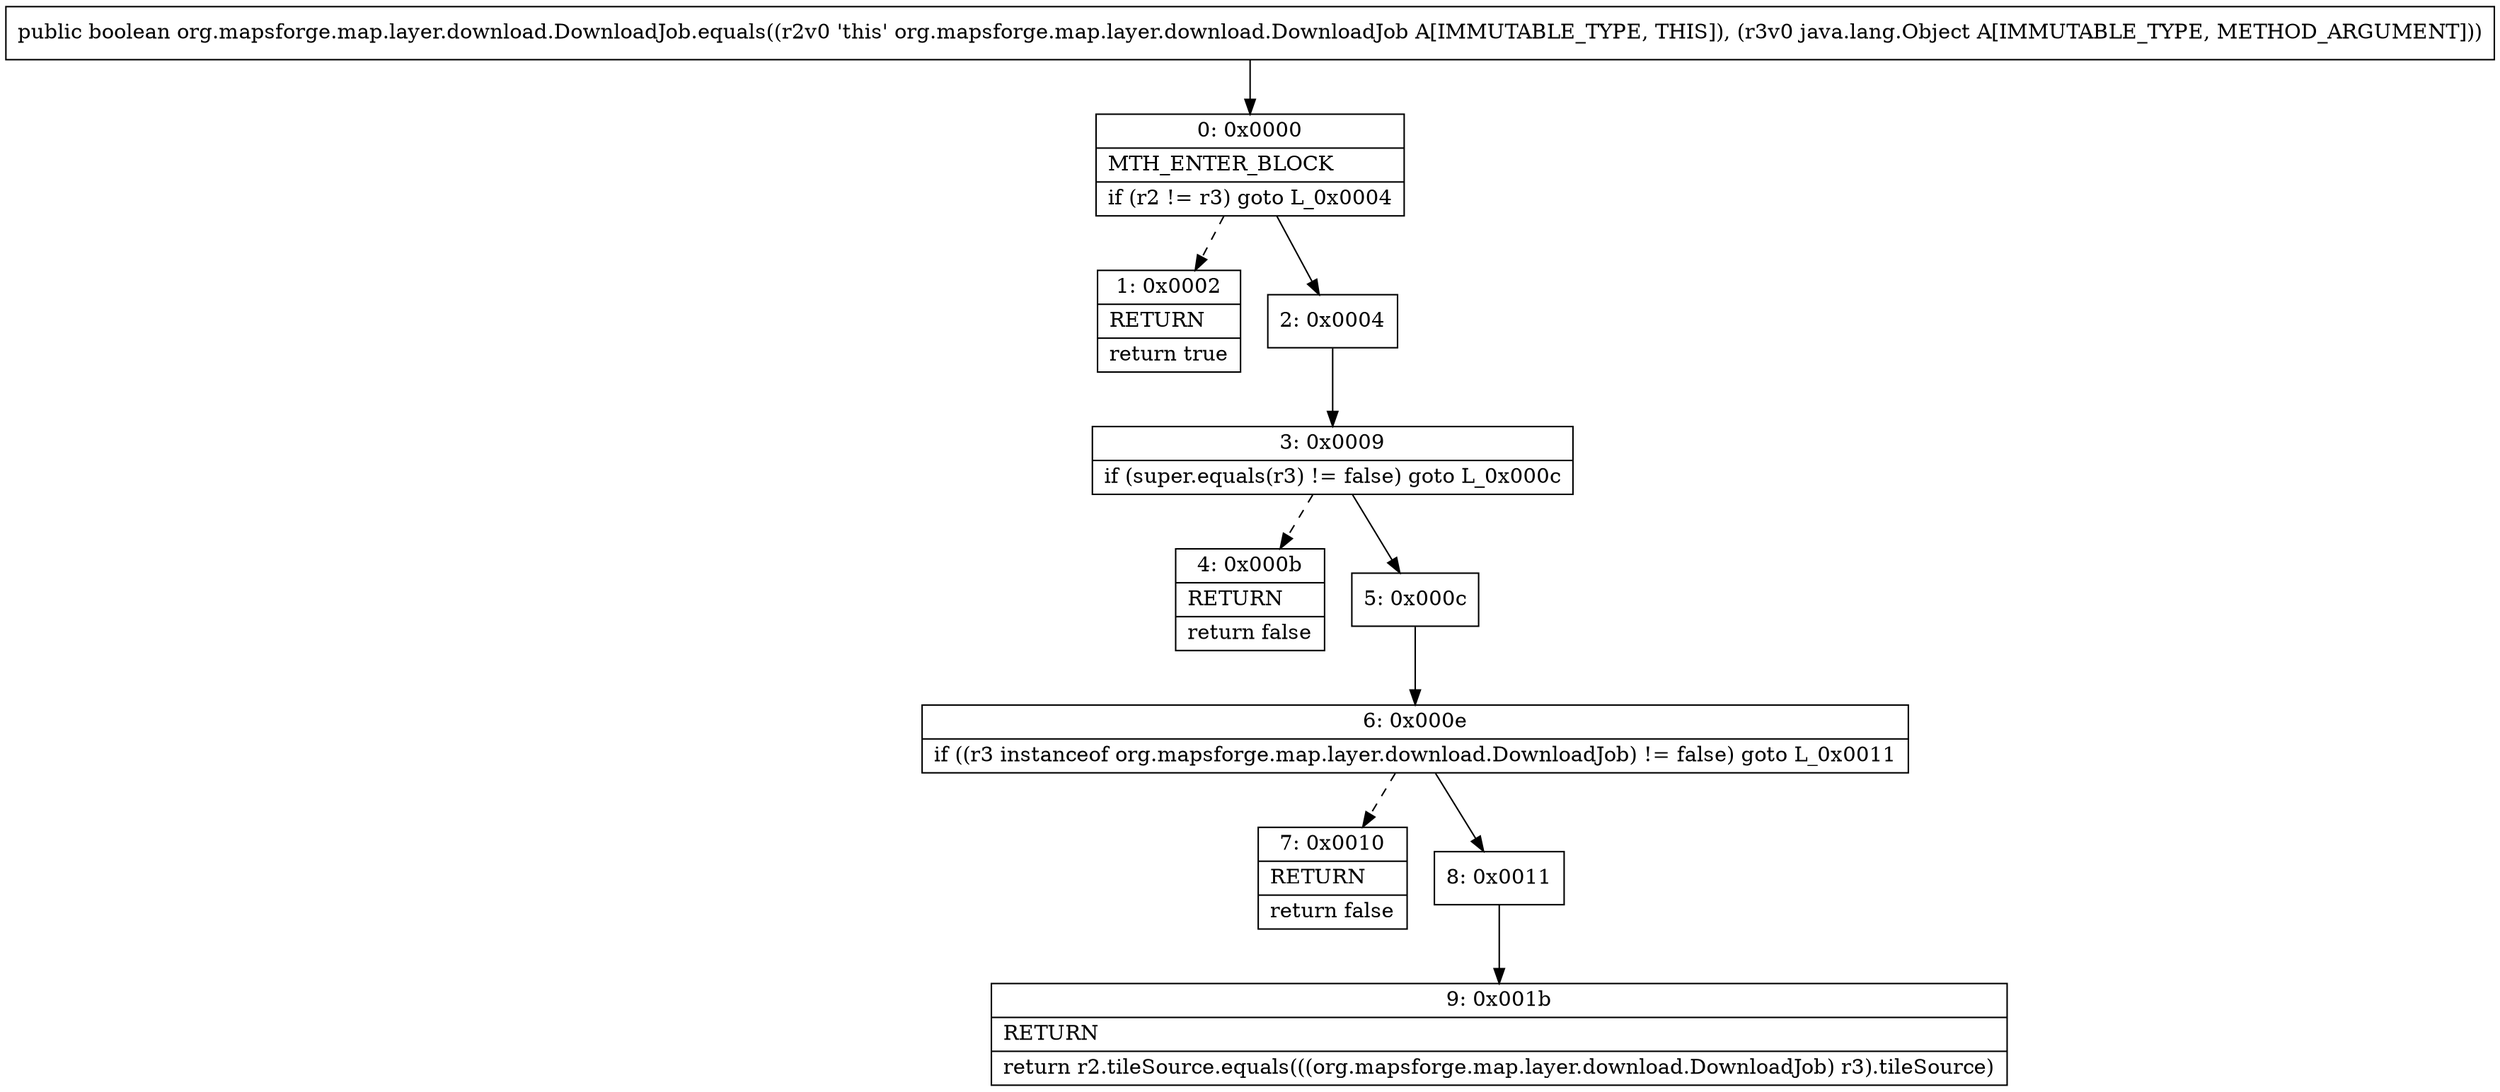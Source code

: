 digraph "CFG fororg.mapsforge.map.layer.download.DownloadJob.equals(Ljava\/lang\/Object;)Z" {
Node_0 [shape=record,label="{0\:\ 0x0000|MTH_ENTER_BLOCK\l|if (r2 != r3) goto L_0x0004\l}"];
Node_1 [shape=record,label="{1\:\ 0x0002|RETURN\l|return true\l}"];
Node_2 [shape=record,label="{2\:\ 0x0004}"];
Node_3 [shape=record,label="{3\:\ 0x0009|if (super.equals(r3) != false) goto L_0x000c\l}"];
Node_4 [shape=record,label="{4\:\ 0x000b|RETURN\l|return false\l}"];
Node_5 [shape=record,label="{5\:\ 0x000c}"];
Node_6 [shape=record,label="{6\:\ 0x000e|if ((r3 instanceof org.mapsforge.map.layer.download.DownloadJob) != false) goto L_0x0011\l}"];
Node_7 [shape=record,label="{7\:\ 0x0010|RETURN\l|return false\l}"];
Node_8 [shape=record,label="{8\:\ 0x0011}"];
Node_9 [shape=record,label="{9\:\ 0x001b|RETURN\l|return r2.tileSource.equals(((org.mapsforge.map.layer.download.DownloadJob) r3).tileSource)\l}"];
MethodNode[shape=record,label="{public boolean org.mapsforge.map.layer.download.DownloadJob.equals((r2v0 'this' org.mapsforge.map.layer.download.DownloadJob A[IMMUTABLE_TYPE, THIS]), (r3v0 java.lang.Object A[IMMUTABLE_TYPE, METHOD_ARGUMENT])) }"];
MethodNode -> Node_0;
Node_0 -> Node_1[style=dashed];
Node_0 -> Node_2;
Node_2 -> Node_3;
Node_3 -> Node_4[style=dashed];
Node_3 -> Node_5;
Node_5 -> Node_6;
Node_6 -> Node_7[style=dashed];
Node_6 -> Node_8;
Node_8 -> Node_9;
}

